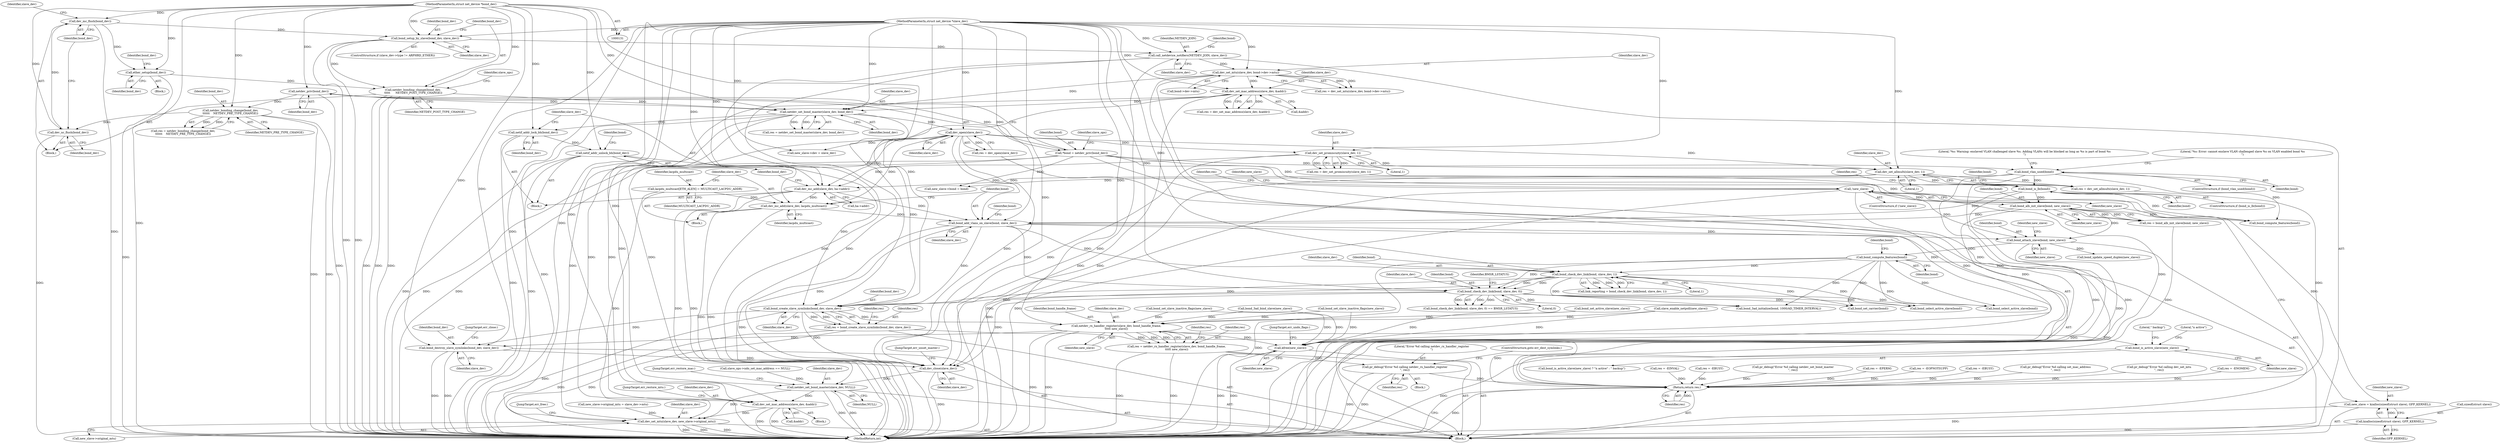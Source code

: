 digraph "0_linux_550fd08c2cebad61c548def135f67aba284c6162_0@API" {
"1000996" [label="(Call,bond_create_slave_symlinks(bond_dev, slave_dev))"];
"1000622" [label="(Call,netif_addr_unlock_bh(bond_dev))"];
"1000615" [label="(Call,netif_addr_lock_bh(bond_dev))"];
"1000526" [label="(Call,netdev_set_bond_master(slave_dev, bond_dev))"];
"1000464" [label="(Call,dev_set_mtu(slave_dev, bond->dev->mtu))"];
"1000413" [label="(Call,call_netdevice_notifiers(NETDEV_JOIN, slave_dev))"];
"1000326" [label="(Call,bond_setup_by_slave(bond_dev, slave_dev))"];
"1000318" [label="(Call,dev_mc_flush(bond_dev))"];
"1000316" [label="(Call,dev_uc_flush(bond_dev))"];
"1000296" [label="(Call,netdev_bonding_change(bond_dev,\n\t\t\t\t\t\t    NETDEV_PRE_TYPE_CHANGE))"];
"1000138" [label="(Call,netdev_priv(bond_dev))"];
"1000132" [label="(MethodParameterIn,struct net_device *bond_dev)"];
"1000133" [label="(MethodParameterIn,struct net_device *slave_dev)"];
"1000513" [label="(Call,dev_set_mac_address(slave_dev, &addr))"];
"1000338" [label="(Call,netdev_bonding_change(bond_dev,\n \t\t\t\t\t      NETDEV_POST_TYPE_CHANGE))"];
"1000331" [label="(Call,ether_setup(bond_dev))"];
"1000694" [label="(Call,bond_check_dev_link(bond, slave_dev, 1))"];
"1000666" [label="(Call,bond_compute_features(bond))"];
"1000648" [label="(Call,bond_attach_slave(bond, new_slave))"];
"1000640" [label="(Call,bond_add_vlans_on_slave(bond, slave_dev))"];
"1000570" [label="(Call,bond_alb_init_slave(bond, new_slave))"];
"1000565" [label="(Call,bond_is_lb(bond))"];
"1000210" [label="(Call,bond_vlan_used(bond))"];
"1000136" [label="(Call,*bond = netdev_priv(bond_dev))"];
"1000442" [label="(Call,!new_slave)"];
"1000435" [label="(Call,new_slave = kzalloc(sizeof(struct slave), GFP_KERNEL))"];
"1000437" [label="(Call,kzalloc(sizeof(struct slave), GFP_KERNEL))"];
"1000637" [label="(Call,dev_mc_add(slave_dev, lacpdu_multicast))"];
"1000617" [label="(Call,dev_mc_add(slave_dev, ha->addr))"];
"1000594" [label="(Call,dev_set_promiscuity(slave_dev, 1))"];
"1000538" [label="(Call,dev_open(slave_dev))"];
"1000609" [label="(Call,dev_set_allmulti(slave_dev, 1))"];
"1000634" [label="(Call,lacpdu_multicast[ETH_ALEN] = MULTICAST_LACPDU_ADDR)"];
"1000743" [label="(Call,bond_check_dev_link(bond, slave_dev, 0))"];
"1000994" [label="(Call,res = bond_create_slave_symlinks(bond_dev, slave_dev))"];
"1001089" [label="(Return,return res;)"];
"1001004" [label="(Call,netdev_rx_handler_register(slave_dev, bond_handle_frame,\n\t\t\t\t\t new_slave))"];
"1001002" [label="(Call,res = netdev_rx_handler_register(slave_dev, bond_handle_frame,\n\t\t\t\t\t new_slave))"];
"1001011" [label="(Call,pr_debug(\"Error %d calling netdev_rx_handler_register\n\", res))"];
"1001024" [label="(Call,bond_is_active_slave(new_slave))"];
"1001039" [label="(Call,bond_destroy_slave_symlinks(bond_dev, slave_dev))"];
"1001043" [label="(Call,dev_close(slave_dev))"];
"1001046" [label="(Call,netdev_set_bond_master(slave_dev, NULL))"];
"1001073" [label="(Call,dev_set_mac_address(slave_dev, &addr))"];
"1001078" [label="(Call,dev_set_mtu(slave_dev, new_slave->original_mtu))"];
"1001084" [label="(Call,kfree(new_slave))"];
"1000436" [label="(Identifier,new_slave)"];
"1001041" [label="(Identifier,slave_dev)"];
"1000415" [label="(Identifier,slave_dev)"];
"1000695" [label="(Identifier,bond)"];
"1001006" [label="(Identifier,bond_handle_frame)"];
"1001084" [label="(Call,kfree(new_slave))"];
"1000362" [label="(Call,res = -EINVAL)"];
"1000997" [label="(Identifier,bond_dev)"];
"1000209" [label="(ControlStructure,if (bond_vlan_used(bond)))"];
"1001046" [label="(Call,netdev_set_bond_master(slave_dev, NULL))"];
"1000311" [label="(Call,res = -EBUSY)"];
"1000138" [label="(Call,netdev_priv(bond_dev))"];
"1000296" [label="(Call,netdev_bonding_change(bond_dev,\n\t\t\t\t\t\t    NETDEV_PRE_TYPE_CHANGE))"];
"1001004" [label="(Call,netdev_rx_handler_register(slave_dev, bond_handle_frame,\n\t\t\t\t\t new_slave))"];
"1000331" [label="(Call,ether_setup(bond_dev))"];
"1000642" [label="(Identifier,slave_dev)"];
"1001010" [label="(Block,)"];
"1001044" [label="(Identifier,slave_dev)"];
"1001091" [label="(MethodReturn,int)"];
"1000133" [label="(MethodParameterIn,struct net_device *slave_dev)"];
"1000554" [label="(Call,new_slave->dev = slave_dev)"];
"1000649" [label="(Identifier,bond)"];
"1000635" [label="(Identifier,lacpdu_multicast)"];
"1001045" [label="(JumpTarget,err_unset_master:)"];
"1001014" [label="(ControlStructure,goto err_dest_symlinks;)"];
"1000581" [label="(Identifier,bond)"];
"1000211" [label="(Identifier,bond)"];
"1000370" [label="(Identifier,slave_ops)"];
"1000532" [label="(Call,pr_debug(\"Error %d calling netdev_set_bond_master\n\", res))"];
"1000998" [label="(Identifier,slave_dev)"];
"1000610" [label="(Identifier,slave_dev)"];
"1001027" [label="(Literal,\" backup\")"];
"1001078" [label="(Call,dev_set_mtu(slave_dev, new_slave->original_mtu))"];
"1000317" [label="(Identifier,bond_dev)"];
"1001040" [label="(Identifier,bond_dev)"];
"1000465" [label="(Identifier,slave_dev)"];
"1000971" [label="(Call,slave_enable_netpoll(new_slave))"];
"1000797" [label="(Call,bond_update_speed_duplex(new_slave))"];
"1000885" [label="(Call,bond_select_active_slave(bond))"];
"1000527" [label="(Identifier,slave_dev)"];
"1000513" [label="(Call,dev_set_mac_address(slave_dev, &addr))"];
"1001048" [label="(Identifier,NULL)"];
"1000609" [label="(Call,dev_set_allmulti(slave_dev, 1))"];
"1000446" [label="(Identifier,res)"];
"1001007" [label="(Identifier,new_slave)"];
"1000262" [label="(Call,res = -EPERM)"];
"1000408" [label="(Call,res = -EOPNOTSUPP)"];
"1000414" [label="(Identifier,NETDEV_JOIN)"];
"1001087" [label="(Call,bond_compute_features(bond))"];
"1000323" [label="(Identifier,slave_dev)"];
"1000594" [label="(Call,dev_set_promiscuity(slave_dev, 1))"];
"1001083" [label="(JumpTarget,err_free:)"];
"1000617" [label="(Call,dev_mc_add(slave_dev, ha->addr))"];
"1000924" [label="(Call,bond_3ad_bind_slave(new_slave))"];
"1000648" [label="(Call,bond_attach_slave(bond, new_slave))"];
"1000298" [label="(Identifier,NETDEV_PRE_TYPE_CHANGE)"];
"1000571" [label="(Identifier,bond)"];
"1001075" [label="(Call,&addr)"];
"1001049" [label="(JumpTarget,err_restore_mac:)"];
"1000297" [label="(Identifier,bond_dev)"];
"1000136" [label="(Call,*bond = netdev_priv(bond_dev))"];
"1000595" [label="(Identifier,slave_dev)"];
"1000744" [label="(Identifier,bond)"];
"1000632" [label="(Block,)"];
"1000536" [label="(Call,res = dev_open(slave_dev))"];
"1000747" [label="(Identifier,BMSR_LSTATUS)"];
"1001080" [label="(Call,new_slave->original_mtu)"];
"1000637" [label="(Call,dev_mc_add(slave_dev, lacpdu_multicast))"];
"1000282" [label="(Block,)"];
"1000984" [label="(Call,res = -EBUSY)"];
"1001012" [label="(Literal,\"Error %d calling netdev_rx_handler_register\n\")"];
"1000572" [label="(Identifier,new_slave)"];
"1000339" [label="(Identifier,bond_dev)"];
"1000435" [label="(Call,new_slave = kzalloc(sizeof(struct slave), GFP_KERNEL))"];
"1000515" [label="(Call,&addr)"];
"1000440" [label="(Identifier,GFP_KERNEL)"];
"1000638" [label="(Identifier,slave_dev)"];
"1000520" [label="(Call,pr_debug(\"Error %d calling set_mac_address\n\", res))"];
"1000653" [label="(Identifier,new_slave)"];
"1000474" [label="(Call,pr_debug(\"Error %d calling dev_set_mtu\n\", res))"];
"1000142" [label="(Identifier,slave_ops)"];
"1000568" [label="(Call,res = bond_alb_init_slave(bond, new_slave))"];
"1000619" [label="(Call,ha->addr)"];
"1000445" [label="(Call,res = -ENOMEM)"];
"1000413" [label="(Call,call_netdevice_notifiers(NETDEV_JOIN, slave_dev))"];
"1000570" [label="(Call,bond_alb_init_slave(bond, new_slave))"];
"1001002" [label="(Call,res = netdev_rx_handler_register(slave_dev, bond_handle_frame,\n\t\t\t\t\t new_slave))"];
"1000335" [label="(Identifier,bond_dev)"];
"1000616" [label="(Identifier,bond_dev)"];
"1000641" [label="(Identifier,bond)"];
"1000368" [label="(Call,slave_ops->ndo_set_mac_address == NULL)"];
"1001011" [label="(Call,pr_debug(\"Error %d calling netdev_rx_handler_register\n\", res))"];
"1000539" [label="(Identifier,slave_dev)"];
"1000230" [label="(Literal,\"%s: Warning: enslaved VLAN challenged slave %s. Adding VLANs will be blocked as long as %s is part of bond %s\n\")"];
"1001023" [label="(Call,bond_is_active_slave(new_slave) ? \"n active\" : \" backup\")"];
"1000538" [label="(Call,dev_open(slave_dev))"];
"1000327" [label="(Identifier,bond_dev)"];
"1000514" [label="(Identifier,slave_dev)"];
"1000611" [label="(Literal,1)"];
"1001077" [label="(JumpTarget,err_restore_mtu:)"];
"1000318" [label="(Call,dev_mc_flush(bond_dev))"];
"1000340" [label="(Identifier,NETDEV_POST_TYPE_CHANGE)"];
"1000332" [label="(Identifier,bond_dev)"];
"1000592" [label="(Call,res = dev_set_promiscuity(slave_dev, 1))"];
"1000596" [label="(Literal,1)"];
"1000511" [label="(Call,res = dev_set_mac_address(slave_dev, &addr))"];
"1000132" [label="(MethodParameterIn,struct net_device *bond_dev)"];
"1000995" [label="(Identifier,res)"];
"1000666" [label="(Call,bond_compute_features(bond))"];
"1000667" [label="(Identifier,bond)"];
"1001043" [label="(Call,dev_close(slave_dev))"];
"1000623" [label="(Identifier,bond_dev)"];
"1000569" [label="(Identifier,res)"];
"1000904" [label="(Call,bond_3ad_initialize(bond, 1000/AD_TIMER_INTERVAL))"];
"1000646" [label="(Identifier,bond)"];
"1001039" [label="(Call,bond_destroy_slave_symlinks(bond_dev, slave_dev))"];
"1000566" [label="(Identifier,bond)"];
"1000330" [label="(Block,)"];
"1000214" [label="(Literal,\"%s: Error: cannot enslave VLAN challenged slave %s on VLAN enabled bond %s\n\")"];
"1000320" [label="(ControlStructure,if (slave_dev->type != ARPHRD_ETHER))"];
"1000671" [label="(Identifier,bond)"];
"1000743" [label="(Call,bond_check_dev_link(bond, slave_dev, 0))"];
"1000931" [label="(Call,bond_set_slave_inactive_flags(new_slave))"];
"1001057" [label="(Block,)"];
"1000615" [label="(Call,netif_addr_lock_bh(bond_dev))"];
"1000622" [label="(Call,netif_addr_unlock_bh(bond_dev))"];
"1000316" [label="(Call,dev_uc_flush(bond_dev))"];
"1001085" [label="(Identifier,new_slave)"];
"1000746" [label="(Literal,0)"];
"1000134" [label="(Block,)"];
"1001089" [label="(Return,return res;)"];
"1000455" [label="(Call,new_slave->original_mtu = slave_dev->mtu)"];
"1000438" [label="(Call,sizeof(struct slave))"];
"1001073" [label="(Call,dev_set_mac_address(slave_dev, &addr))"];
"1001013" [label="(Identifier,res)"];
"1001009" [label="(Identifier,res)"];
"1000996" [label="(Call,bond_create_slave_symlinks(bond_dev, slave_dev))"];
"1000584" [label="(Block,)"];
"1000443" [label="(Identifier,new_slave)"];
"1001090" [label="(Identifier,res)"];
"1000294" [label="(Call,res = netdev_bonding_change(bond_dev,\n\t\t\t\t\t\t    NETDEV_PRE_TYPE_CHANGE))"];
"1000326" [label="(Call,bond_setup_by_slave(bond_dev, slave_dev))"];
"1000462" [label="(Call,res = dev_set_mtu(slave_dev, bond->dev->mtu))"];
"1000528" [label="(Identifier,bond_dev)"];
"1000883" [label="(Call,bond_set_slave_inactive_flags(new_slave))"];
"1000420" [label="(Identifier,bond)"];
"1000957" [label="(Call,bond_set_carrier(bond))"];
"1000442" [label="(Call,!new_slave)"];
"1001042" [label="(JumpTarget,err_close:)"];
"1000464" [label="(Call,dev_set_mtu(slave_dev, bond->dev->mtu))"];
"1001026" [label="(Literal,\"n active\")"];
"1000692" [label="(Call,link_reporting = bond_check_dev_link(bond, slave_dev, 1))"];
"1000939" [label="(Call,bond_set_active_slave(new_slave))"];
"1000139" [label="(Identifier,bond_dev)"];
"1000634" [label="(Call,lacpdu_multicast[ETH_ALEN] = MULTICAST_LACPDU_ADDR)"];
"1000628" [label="(Identifier,bond)"];
"1000437" [label="(Call,kzalloc(sizeof(struct slave), GFP_KERNEL))"];
"1000742" [label="(Call,bond_check_dev_link(bond, slave_dev, 0) == BMSR_LSTATUS)"];
"1000328" [label="(Identifier,slave_dev)"];
"1001025" [label="(Identifier,new_slave)"];
"1000338" [label="(Call,netdev_bonding_change(bond_dev,\n \t\t\t\t\t      NETDEV_POST_TYPE_CHANGE))"];
"1000137" [label="(Identifier,bond)"];
"1000319" [label="(Identifier,bond_dev)"];
"1000745" [label="(Identifier,slave_dev)"];
"1000452" [label="(Identifier,new_slave)"];
"1001003" [label="(Identifier,res)"];
"1000210" [label="(Call,bond_vlan_used(bond))"];
"1000933" [label="(Call,bond_select_active_slave(bond))"];
"1001000" [label="(Identifier,res)"];
"1000636" [label="(Identifier,MULTICAST_LACPDU_ADDR)"];
"1001074" [label="(Identifier,slave_dev)"];
"1001047" [label="(Identifier,slave_dev)"];
"1000994" [label="(Call,res = bond_create_slave_symlinks(bond_dev, slave_dev))"];
"1000650" [label="(Identifier,new_slave)"];
"1000607" [label="(Call,res = dev_set_allmulti(slave_dev, 1))"];
"1001079" [label="(Identifier,slave_dev)"];
"1000696" [label="(Identifier,slave_dev)"];
"1000618" [label="(Identifier,slave_dev)"];
"1001024" [label="(Call,bond_is_active_slave(new_slave))"];
"1000526" [label="(Call,netdev_set_bond_master(slave_dev, bond_dev))"];
"1001005" [label="(Identifier,slave_dev)"];
"1000549" [label="(Call,new_slave->bond = bond)"];
"1000639" [label="(Identifier,lacpdu_multicast)"];
"1000441" [label="(ControlStructure,if (!new_slave))"];
"1001086" [label="(JumpTarget,err_undo_flags:)"];
"1000694" [label="(Call,bond_check_dev_link(bond, slave_dev, 1))"];
"1000697" [label="(Literal,1)"];
"1000564" [label="(ControlStructure,if (bond_is_lb(bond)))"];
"1000640" [label="(Call,bond_add_vlans_on_slave(bond, slave_dev))"];
"1000524" [label="(Call,res = netdev_set_bond_master(slave_dev, bond_dev))"];
"1000466" [label="(Call,bond->dev->mtu)"];
"1000565" [label="(Call,bond_is_lb(bond))"];
"1000996" -> "1000994"  [label="AST: "];
"1000996" -> "1000998"  [label="CFG: "];
"1000997" -> "1000996"  [label="AST: "];
"1000998" -> "1000996"  [label="AST: "];
"1000994" -> "1000996"  [label="CFG: "];
"1000996" -> "1001091"  [label="DDG: "];
"1000996" -> "1000994"  [label="DDG: "];
"1000996" -> "1000994"  [label="DDG: "];
"1000622" -> "1000996"  [label="DDG: "];
"1000526" -> "1000996"  [label="DDG: "];
"1000132" -> "1000996"  [label="DDG: "];
"1000694" -> "1000996"  [label="DDG: "];
"1000743" -> "1000996"  [label="DDG: "];
"1000640" -> "1000996"  [label="DDG: "];
"1000133" -> "1000996"  [label="DDG: "];
"1000996" -> "1001004"  [label="DDG: "];
"1000996" -> "1001039"  [label="DDG: "];
"1000996" -> "1001043"  [label="DDG: "];
"1000622" -> "1000584"  [label="AST: "];
"1000622" -> "1000623"  [label="CFG: "];
"1000623" -> "1000622"  [label="AST: "];
"1000628" -> "1000622"  [label="CFG: "];
"1000622" -> "1001091"  [label="DDG: "];
"1000622" -> "1001091"  [label="DDG: "];
"1000615" -> "1000622"  [label="DDG: "];
"1000132" -> "1000622"  [label="DDG: "];
"1000615" -> "1000584"  [label="AST: "];
"1000615" -> "1000616"  [label="CFG: "];
"1000616" -> "1000615"  [label="AST: "];
"1000618" -> "1000615"  [label="CFG: "];
"1000615" -> "1001091"  [label="DDG: "];
"1000526" -> "1000615"  [label="DDG: "];
"1000132" -> "1000615"  [label="DDG: "];
"1000526" -> "1000524"  [label="AST: "];
"1000526" -> "1000528"  [label="CFG: "];
"1000527" -> "1000526"  [label="AST: "];
"1000528" -> "1000526"  [label="AST: "];
"1000524" -> "1000526"  [label="CFG: "];
"1000526" -> "1001091"  [label="DDG: "];
"1000526" -> "1000524"  [label="DDG: "];
"1000526" -> "1000524"  [label="DDG: "];
"1000464" -> "1000526"  [label="DDG: "];
"1000513" -> "1000526"  [label="DDG: "];
"1000133" -> "1000526"  [label="DDG: "];
"1000338" -> "1000526"  [label="DDG: "];
"1000138" -> "1000526"  [label="DDG: "];
"1000132" -> "1000526"  [label="DDG: "];
"1000526" -> "1000538"  [label="DDG: "];
"1000526" -> "1001073"  [label="DDG: "];
"1000526" -> "1001078"  [label="DDG: "];
"1000464" -> "1000462"  [label="AST: "];
"1000464" -> "1000466"  [label="CFG: "];
"1000465" -> "1000464"  [label="AST: "];
"1000466" -> "1000464"  [label="AST: "];
"1000462" -> "1000464"  [label="CFG: "];
"1000464" -> "1001091"  [label="DDG: "];
"1000464" -> "1001091"  [label="DDG: "];
"1000464" -> "1000462"  [label="DDG: "];
"1000464" -> "1000462"  [label="DDG: "];
"1000413" -> "1000464"  [label="DDG: "];
"1000133" -> "1000464"  [label="DDG: "];
"1000464" -> "1000513"  [label="DDG: "];
"1000413" -> "1000134"  [label="AST: "];
"1000413" -> "1000415"  [label="CFG: "];
"1000414" -> "1000413"  [label="AST: "];
"1000415" -> "1000413"  [label="AST: "];
"1000420" -> "1000413"  [label="CFG: "];
"1000413" -> "1001091"  [label="DDG: "];
"1000413" -> "1001091"  [label="DDG: "];
"1000413" -> "1001091"  [label="DDG: "];
"1000326" -> "1000413"  [label="DDG: "];
"1000133" -> "1000413"  [label="DDG: "];
"1000326" -> "1000320"  [label="AST: "];
"1000326" -> "1000328"  [label="CFG: "];
"1000327" -> "1000326"  [label="AST: "];
"1000328" -> "1000326"  [label="AST: "];
"1000339" -> "1000326"  [label="CFG: "];
"1000326" -> "1001091"  [label="DDG: "];
"1000326" -> "1001091"  [label="DDG: "];
"1000318" -> "1000326"  [label="DDG: "];
"1000132" -> "1000326"  [label="DDG: "];
"1000133" -> "1000326"  [label="DDG: "];
"1000326" -> "1000338"  [label="DDG: "];
"1000318" -> "1000282"  [label="AST: "];
"1000318" -> "1000319"  [label="CFG: "];
"1000319" -> "1000318"  [label="AST: "];
"1000323" -> "1000318"  [label="CFG: "];
"1000318" -> "1001091"  [label="DDG: "];
"1000316" -> "1000318"  [label="DDG: "];
"1000132" -> "1000318"  [label="DDG: "];
"1000318" -> "1000331"  [label="DDG: "];
"1000316" -> "1000282"  [label="AST: "];
"1000316" -> "1000317"  [label="CFG: "];
"1000317" -> "1000316"  [label="AST: "];
"1000319" -> "1000316"  [label="CFG: "];
"1000316" -> "1001091"  [label="DDG: "];
"1000296" -> "1000316"  [label="DDG: "];
"1000132" -> "1000316"  [label="DDG: "];
"1000296" -> "1000294"  [label="AST: "];
"1000296" -> "1000298"  [label="CFG: "];
"1000297" -> "1000296"  [label="AST: "];
"1000298" -> "1000296"  [label="AST: "];
"1000294" -> "1000296"  [label="CFG: "];
"1000296" -> "1001091"  [label="DDG: "];
"1000296" -> "1001091"  [label="DDG: "];
"1000296" -> "1000294"  [label="DDG: "];
"1000296" -> "1000294"  [label="DDG: "];
"1000138" -> "1000296"  [label="DDG: "];
"1000132" -> "1000296"  [label="DDG: "];
"1000138" -> "1000136"  [label="AST: "];
"1000138" -> "1000139"  [label="CFG: "];
"1000139" -> "1000138"  [label="AST: "];
"1000136" -> "1000138"  [label="CFG: "];
"1000138" -> "1001091"  [label="DDG: "];
"1000138" -> "1000136"  [label="DDG: "];
"1000132" -> "1000138"  [label="DDG: "];
"1000132" -> "1000131"  [label="AST: "];
"1000132" -> "1001091"  [label="DDG: "];
"1000132" -> "1000331"  [label="DDG: "];
"1000132" -> "1000338"  [label="DDG: "];
"1000132" -> "1001039"  [label="DDG: "];
"1000133" -> "1000131"  [label="AST: "];
"1000133" -> "1001091"  [label="DDG: "];
"1000133" -> "1000513"  [label="DDG: "];
"1000133" -> "1000538"  [label="DDG: "];
"1000133" -> "1000554"  [label="DDG: "];
"1000133" -> "1000594"  [label="DDG: "];
"1000133" -> "1000609"  [label="DDG: "];
"1000133" -> "1000617"  [label="DDG: "];
"1000133" -> "1000637"  [label="DDG: "];
"1000133" -> "1000640"  [label="DDG: "];
"1000133" -> "1000694"  [label="DDG: "];
"1000133" -> "1000743"  [label="DDG: "];
"1000133" -> "1001004"  [label="DDG: "];
"1000133" -> "1001039"  [label="DDG: "];
"1000133" -> "1001043"  [label="DDG: "];
"1000133" -> "1001046"  [label="DDG: "];
"1000133" -> "1001073"  [label="DDG: "];
"1000133" -> "1001078"  [label="DDG: "];
"1000513" -> "1000511"  [label="AST: "];
"1000513" -> "1000515"  [label="CFG: "];
"1000514" -> "1000513"  [label="AST: "];
"1000515" -> "1000513"  [label="AST: "];
"1000511" -> "1000513"  [label="CFG: "];
"1000513" -> "1001091"  [label="DDG: "];
"1000513" -> "1000511"  [label="DDG: "];
"1000513" -> "1000511"  [label="DDG: "];
"1000513" -> "1001073"  [label="DDG: "];
"1000513" -> "1001078"  [label="DDG: "];
"1000338" -> "1000282"  [label="AST: "];
"1000338" -> "1000340"  [label="CFG: "];
"1000339" -> "1000338"  [label="AST: "];
"1000340" -> "1000338"  [label="AST: "];
"1000370" -> "1000338"  [label="CFG: "];
"1000338" -> "1001091"  [label="DDG: "];
"1000338" -> "1001091"  [label="DDG: "];
"1000338" -> "1001091"  [label="DDG: "];
"1000331" -> "1000338"  [label="DDG: "];
"1000331" -> "1000330"  [label="AST: "];
"1000331" -> "1000332"  [label="CFG: "];
"1000332" -> "1000331"  [label="AST: "];
"1000335" -> "1000331"  [label="CFG: "];
"1000331" -> "1001091"  [label="DDG: "];
"1000694" -> "1000692"  [label="AST: "];
"1000694" -> "1000697"  [label="CFG: "];
"1000695" -> "1000694"  [label="AST: "];
"1000696" -> "1000694"  [label="AST: "];
"1000697" -> "1000694"  [label="AST: "];
"1000692" -> "1000694"  [label="CFG: "];
"1000694" -> "1000692"  [label="DDG: "];
"1000694" -> "1000692"  [label="DDG: "];
"1000694" -> "1000692"  [label="DDG: "];
"1000666" -> "1000694"  [label="DDG: "];
"1000640" -> "1000694"  [label="DDG: "];
"1000694" -> "1000743"  [label="DDG: "];
"1000694" -> "1000743"  [label="DDG: "];
"1000694" -> "1000885"  [label="DDG: "];
"1000694" -> "1000904"  [label="DDG: "];
"1000694" -> "1000933"  [label="DDG: "];
"1000694" -> "1000957"  [label="DDG: "];
"1000694" -> "1001043"  [label="DDG: "];
"1000666" -> "1000134"  [label="AST: "];
"1000666" -> "1000667"  [label="CFG: "];
"1000667" -> "1000666"  [label="AST: "];
"1000671" -> "1000666"  [label="CFG: "];
"1000666" -> "1001091"  [label="DDG: "];
"1000648" -> "1000666"  [label="DDG: "];
"1000666" -> "1000743"  [label="DDG: "];
"1000666" -> "1000885"  [label="DDG: "];
"1000666" -> "1000904"  [label="DDG: "];
"1000666" -> "1000933"  [label="DDG: "];
"1000666" -> "1000957"  [label="DDG: "];
"1000648" -> "1000134"  [label="AST: "];
"1000648" -> "1000650"  [label="CFG: "];
"1000649" -> "1000648"  [label="AST: "];
"1000650" -> "1000648"  [label="AST: "];
"1000653" -> "1000648"  [label="CFG: "];
"1000648" -> "1001091"  [label="DDG: "];
"1000640" -> "1000648"  [label="DDG: "];
"1000442" -> "1000648"  [label="DDG: "];
"1000570" -> "1000648"  [label="DDG: "];
"1000648" -> "1000797"  [label="DDG: "];
"1000640" -> "1000134"  [label="AST: "];
"1000640" -> "1000642"  [label="CFG: "];
"1000641" -> "1000640"  [label="AST: "];
"1000642" -> "1000640"  [label="AST: "];
"1000646" -> "1000640"  [label="CFG: "];
"1000640" -> "1001091"  [label="DDG: "];
"1000570" -> "1000640"  [label="DDG: "];
"1000565" -> "1000640"  [label="DDG: "];
"1000637" -> "1000640"  [label="DDG: "];
"1000617" -> "1000640"  [label="DDG: "];
"1000538" -> "1000640"  [label="DDG: "];
"1000640" -> "1000743"  [label="DDG: "];
"1000640" -> "1001043"  [label="DDG: "];
"1000570" -> "1000568"  [label="AST: "];
"1000570" -> "1000572"  [label="CFG: "];
"1000571" -> "1000570"  [label="AST: "];
"1000572" -> "1000570"  [label="AST: "];
"1000568" -> "1000570"  [label="CFG: "];
"1000570" -> "1000568"  [label="DDG: "];
"1000570" -> "1000568"  [label="DDG: "];
"1000565" -> "1000570"  [label="DDG: "];
"1000442" -> "1000570"  [label="DDG: "];
"1000570" -> "1001084"  [label="DDG: "];
"1000570" -> "1001087"  [label="DDG: "];
"1000565" -> "1000564"  [label="AST: "];
"1000565" -> "1000566"  [label="CFG: "];
"1000566" -> "1000565"  [label="AST: "];
"1000569" -> "1000565"  [label="CFG: "];
"1000581" -> "1000565"  [label="CFG: "];
"1000565" -> "1001091"  [label="DDG: "];
"1000210" -> "1000565"  [label="DDG: "];
"1000136" -> "1000565"  [label="DDG: "];
"1000565" -> "1001087"  [label="DDG: "];
"1000210" -> "1000209"  [label="AST: "];
"1000210" -> "1000211"  [label="CFG: "];
"1000211" -> "1000210"  [label="AST: "];
"1000214" -> "1000210"  [label="CFG: "];
"1000230" -> "1000210"  [label="CFG: "];
"1000210" -> "1001091"  [label="DDG: "];
"1000210" -> "1001091"  [label="DDG: "];
"1000136" -> "1000210"  [label="DDG: "];
"1000210" -> "1000549"  [label="DDG: "];
"1000210" -> "1001087"  [label="DDG: "];
"1000136" -> "1000134"  [label="AST: "];
"1000137" -> "1000136"  [label="AST: "];
"1000142" -> "1000136"  [label="CFG: "];
"1000136" -> "1001091"  [label="DDG: "];
"1000136" -> "1001091"  [label="DDG: "];
"1000136" -> "1000549"  [label="DDG: "];
"1000136" -> "1001087"  [label="DDG: "];
"1000442" -> "1000441"  [label="AST: "];
"1000442" -> "1000443"  [label="CFG: "];
"1000443" -> "1000442"  [label="AST: "];
"1000446" -> "1000442"  [label="CFG: "];
"1000452" -> "1000442"  [label="CFG: "];
"1000442" -> "1001091"  [label="DDG: "];
"1000442" -> "1001091"  [label="DDG: "];
"1000435" -> "1000442"  [label="DDG: "];
"1000442" -> "1001084"  [label="DDG: "];
"1000435" -> "1000134"  [label="AST: "];
"1000435" -> "1000437"  [label="CFG: "];
"1000436" -> "1000435"  [label="AST: "];
"1000437" -> "1000435"  [label="AST: "];
"1000443" -> "1000435"  [label="CFG: "];
"1000435" -> "1001091"  [label="DDG: "];
"1000437" -> "1000435"  [label="DDG: "];
"1000437" -> "1000440"  [label="CFG: "];
"1000438" -> "1000437"  [label="AST: "];
"1000440" -> "1000437"  [label="AST: "];
"1000437" -> "1001091"  [label="DDG: "];
"1000637" -> "1000632"  [label="AST: "];
"1000637" -> "1000639"  [label="CFG: "];
"1000638" -> "1000637"  [label="AST: "];
"1000639" -> "1000637"  [label="AST: "];
"1000641" -> "1000637"  [label="CFG: "];
"1000637" -> "1001091"  [label="DDG: "];
"1000637" -> "1001091"  [label="DDG: "];
"1000617" -> "1000637"  [label="DDG: "];
"1000538" -> "1000637"  [label="DDG: "];
"1000634" -> "1000637"  [label="DDG: "];
"1000617" -> "1000584"  [label="AST: "];
"1000617" -> "1000619"  [label="CFG: "];
"1000618" -> "1000617"  [label="AST: "];
"1000619" -> "1000617"  [label="AST: "];
"1000623" -> "1000617"  [label="CFG: "];
"1000617" -> "1001091"  [label="DDG: "];
"1000617" -> "1001091"  [label="DDG: "];
"1000594" -> "1000617"  [label="DDG: "];
"1000609" -> "1000617"  [label="DDG: "];
"1000538" -> "1000617"  [label="DDG: "];
"1000594" -> "1000592"  [label="AST: "];
"1000594" -> "1000596"  [label="CFG: "];
"1000595" -> "1000594"  [label="AST: "];
"1000596" -> "1000594"  [label="AST: "];
"1000592" -> "1000594"  [label="CFG: "];
"1000594" -> "1000592"  [label="DDG: "];
"1000594" -> "1000592"  [label="DDG: "];
"1000538" -> "1000594"  [label="DDG: "];
"1000594" -> "1000609"  [label="DDG: "];
"1000594" -> "1001043"  [label="DDG: "];
"1000538" -> "1000536"  [label="AST: "];
"1000538" -> "1000539"  [label="CFG: "];
"1000539" -> "1000538"  [label="AST: "];
"1000536" -> "1000538"  [label="CFG: "];
"1000538" -> "1000536"  [label="DDG: "];
"1000538" -> "1000554"  [label="DDG: "];
"1000538" -> "1000609"  [label="DDG: "];
"1000538" -> "1001043"  [label="DDG: "];
"1000538" -> "1001046"  [label="DDG: "];
"1000609" -> "1000607"  [label="AST: "];
"1000609" -> "1000611"  [label="CFG: "];
"1000610" -> "1000609"  [label="AST: "];
"1000611" -> "1000609"  [label="AST: "];
"1000607" -> "1000609"  [label="CFG: "];
"1000609" -> "1000607"  [label="DDG: "];
"1000609" -> "1000607"  [label="DDG: "];
"1000609" -> "1001043"  [label="DDG: "];
"1000634" -> "1000632"  [label="AST: "];
"1000634" -> "1000636"  [label="CFG: "];
"1000635" -> "1000634"  [label="AST: "];
"1000636" -> "1000634"  [label="AST: "];
"1000638" -> "1000634"  [label="CFG: "];
"1000634" -> "1001091"  [label="DDG: "];
"1000743" -> "1000742"  [label="AST: "];
"1000743" -> "1000746"  [label="CFG: "];
"1000744" -> "1000743"  [label="AST: "];
"1000745" -> "1000743"  [label="AST: "];
"1000746" -> "1000743"  [label="AST: "];
"1000747" -> "1000743"  [label="CFG: "];
"1000743" -> "1000742"  [label="DDG: "];
"1000743" -> "1000742"  [label="DDG: "];
"1000743" -> "1000742"  [label="DDG: "];
"1000743" -> "1000885"  [label="DDG: "];
"1000743" -> "1000904"  [label="DDG: "];
"1000743" -> "1000933"  [label="DDG: "];
"1000743" -> "1000957"  [label="DDG: "];
"1000743" -> "1001043"  [label="DDG: "];
"1000994" -> "1000134"  [label="AST: "];
"1000995" -> "1000994"  [label="AST: "];
"1001000" -> "1000994"  [label="CFG: "];
"1000994" -> "1001091"  [label="DDG: "];
"1000994" -> "1001091"  [label="DDG: "];
"1000994" -> "1001089"  [label="DDG: "];
"1001089" -> "1000134"  [label="AST: "];
"1001089" -> "1001090"  [label="CFG: "];
"1001090" -> "1001089"  [label="AST: "];
"1001091" -> "1001089"  [label="CFG: "];
"1001089" -> "1001091"  [label="DDG: "];
"1001090" -> "1001089"  [label="DDG: "];
"1000311" -> "1001089"  [label="DDG: "];
"1000568" -> "1001089"  [label="DDG: "];
"1001011" -> "1001089"  [label="DDG: "];
"1000532" -> "1001089"  [label="DDG: "];
"1000984" -> "1001089"  [label="DDG: "];
"1000536" -> "1001089"  [label="DDG: "];
"1000592" -> "1001089"  [label="DDG: "];
"1000362" -> "1001089"  [label="DDG: "];
"1000520" -> "1001089"  [label="DDG: "];
"1000408" -> "1001089"  [label="DDG: "];
"1000607" -> "1001089"  [label="DDG: "];
"1000474" -> "1001089"  [label="DDG: "];
"1000445" -> "1001089"  [label="DDG: "];
"1000262" -> "1001089"  [label="DDG: "];
"1001004" -> "1001002"  [label="AST: "];
"1001004" -> "1001007"  [label="CFG: "];
"1001005" -> "1001004"  [label="AST: "];
"1001006" -> "1001004"  [label="AST: "];
"1001007" -> "1001004"  [label="AST: "];
"1001002" -> "1001004"  [label="CFG: "];
"1001004" -> "1001091"  [label="DDG: "];
"1001004" -> "1001091"  [label="DDG: "];
"1001004" -> "1001002"  [label="DDG: "];
"1001004" -> "1001002"  [label="DDG: "];
"1001004" -> "1001002"  [label="DDG: "];
"1000971" -> "1001004"  [label="DDG: "];
"1000883" -> "1001004"  [label="DDG: "];
"1000924" -> "1001004"  [label="DDG: "];
"1000939" -> "1001004"  [label="DDG: "];
"1000931" -> "1001004"  [label="DDG: "];
"1001004" -> "1001024"  [label="DDG: "];
"1001004" -> "1001039"  [label="DDG: "];
"1001004" -> "1001084"  [label="DDG: "];
"1001002" -> "1000134"  [label="AST: "];
"1001003" -> "1001002"  [label="AST: "];
"1001009" -> "1001002"  [label="CFG: "];
"1001002" -> "1001091"  [label="DDG: "];
"1001002" -> "1001091"  [label="DDG: "];
"1001002" -> "1001011"  [label="DDG: "];
"1001011" -> "1001010"  [label="AST: "];
"1001011" -> "1001013"  [label="CFG: "];
"1001012" -> "1001011"  [label="AST: "];
"1001013" -> "1001011"  [label="AST: "];
"1001014" -> "1001011"  [label="CFG: "];
"1001011" -> "1001091"  [label="DDG: "];
"1001011" -> "1001091"  [label="DDG: "];
"1001024" -> "1001023"  [label="AST: "];
"1001024" -> "1001025"  [label="CFG: "];
"1001025" -> "1001024"  [label="AST: "];
"1001026" -> "1001024"  [label="CFG: "];
"1001027" -> "1001024"  [label="CFG: "];
"1001024" -> "1001091"  [label="DDG: "];
"1001039" -> "1000134"  [label="AST: "];
"1001039" -> "1001041"  [label="CFG: "];
"1001040" -> "1001039"  [label="AST: "];
"1001041" -> "1001039"  [label="AST: "];
"1001042" -> "1001039"  [label="CFG: "];
"1001039" -> "1001091"  [label="DDG: "];
"1001039" -> "1001091"  [label="DDG: "];
"1001039" -> "1001043"  [label="DDG: "];
"1001043" -> "1000134"  [label="AST: "];
"1001043" -> "1001044"  [label="CFG: "];
"1001044" -> "1001043"  [label="AST: "];
"1001045" -> "1001043"  [label="CFG: "];
"1001043" -> "1001091"  [label="DDG: "];
"1001043" -> "1001046"  [label="DDG: "];
"1001046" -> "1000134"  [label="AST: "];
"1001046" -> "1001048"  [label="CFG: "];
"1001047" -> "1001046"  [label="AST: "];
"1001048" -> "1001046"  [label="AST: "];
"1001049" -> "1001046"  [label="CFG: "];
"1001046" -> "1001091"  [label="DDG: "];
"1001046" -> "1001091"  [label="DDG: "];
"1000368" -> "1001046"  [label="DDG: "];
"1001046" -> "1001073"  [label="DDG: "];
"1001046" -> "1001078"  [label="DDG: "];
"1001073" -> "1001057"  [label="AST: "];
"1001073" -> "1001075"  [label="CFG: "];
"1001074" -> "1001073"  [label="AST: "];
"1001075" -> "1001073"  [label="AST: "];
"1001077" -> "1001073"  [label="CFG: "];
"1001073" -> "1001091"  [label="DDG: "];
"1001073" -> "1001091"  [label="DDG: "];
"1001073" -> "1001078"  [label="DDG: "];
"1001078" -> "1000134"  [label="AST: "];
"1001078" -> "1001080"  [label="CFG: "];
"1001079" -> "1001078"  [label="AST: "];
"1001080" -> "1001078"  [label="AST: "];
"1001083" -> "1001078"  [label="CFG: "];
"1001078" -> "1001091"  [label="DDG: "];
"1001078" -> "1001091"  [label="DDG: "];
"1001078" -> "1001091"  [label="DDG: "];
"1000455" -> "1001078"  [label="DDG: "];
"1001084" -> "1000134"  [label="AST: "];
"1001084" -> "1001085"  [label="CFG: "];
"1001085" -> "1001084"  [label="AST: "];
"1001086" -> "1001084"  [label="CFG: "];
"1001084" -> "1001091"  [label="DDG: "];
"1001084" -> "1001091"  [label="DDG: "];
"1000971" -> "1001084"  [label="DDG: "];
"1000883" -> "1001084"  [label="DDG: "];
"1000939" -> "1001084"  [label="DDG: "];
"1000931" -> "1001084"  [label="DDG: "];
"1000924" -> "1001084"  [label="DDG: "];
}
